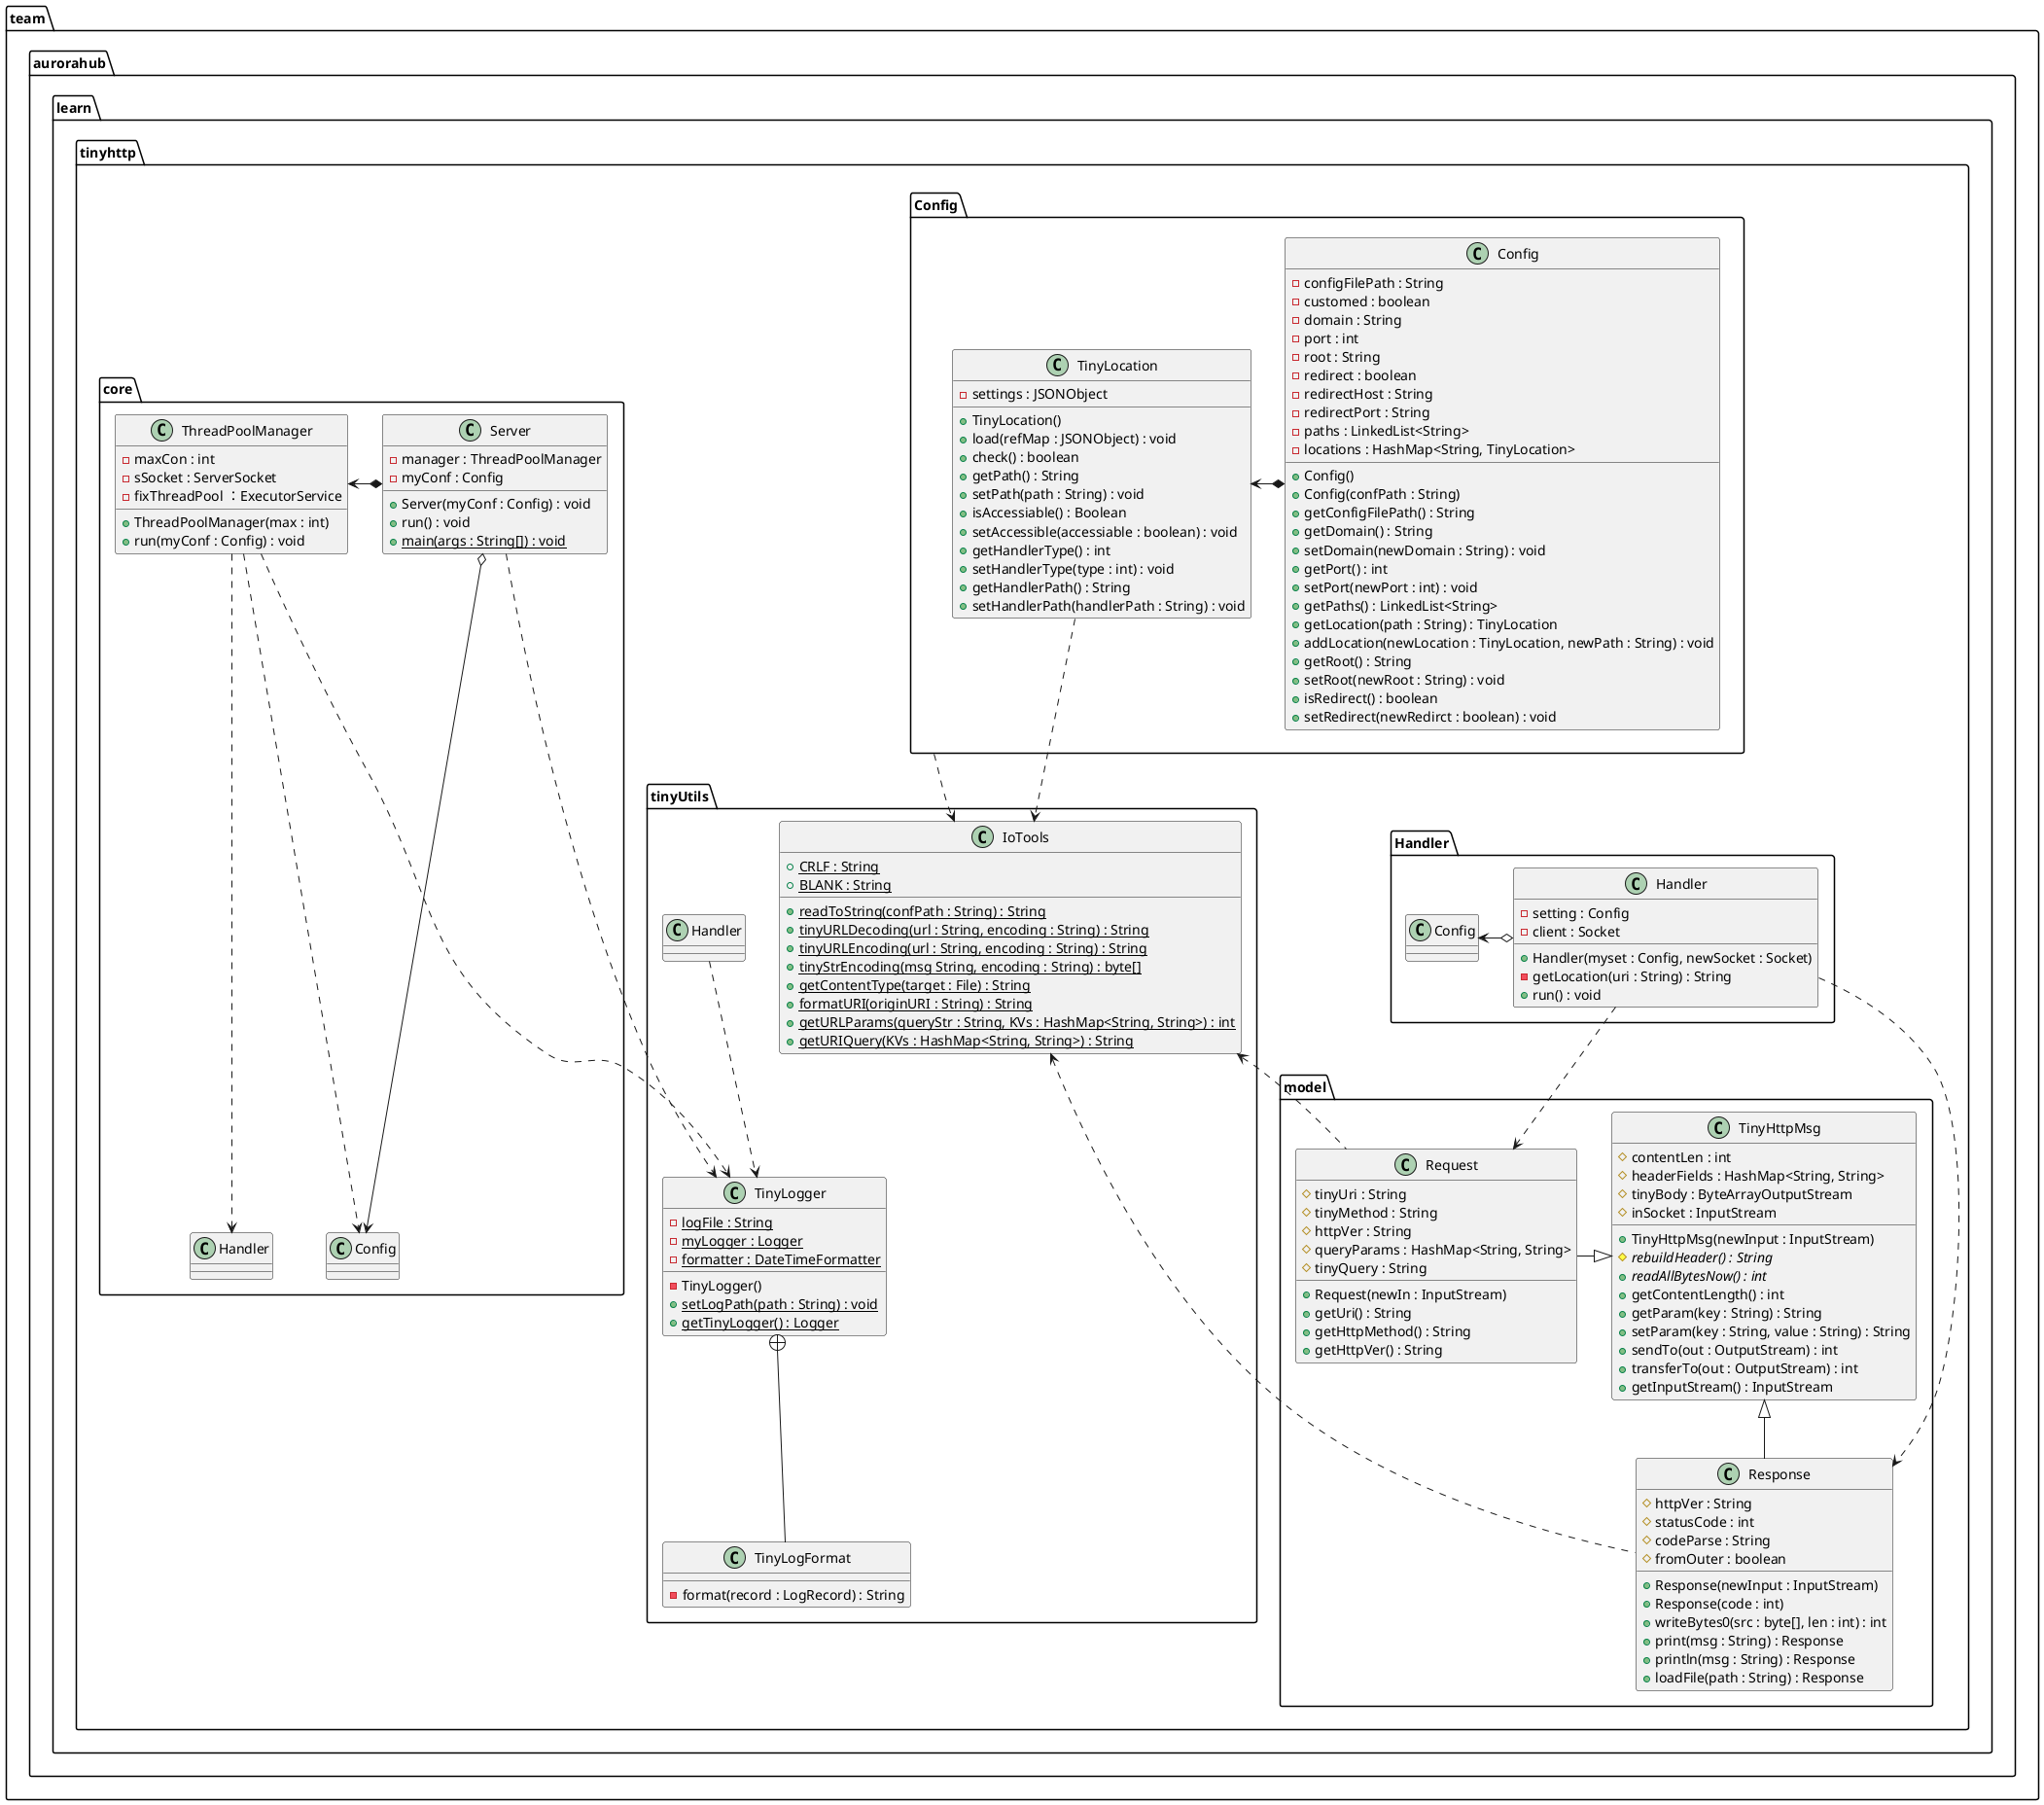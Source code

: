 @startuml tinyhttp
package team.aurorahub.learn.tinyhttp{

    package team.aurorahub.learn.tinyhttp.Config{
        class TinyLocation {
            -settings : JSONObject
            +TinyLocation()
            +load(refMap : JSONObject) : void
            +check() : boolean
            +getPath() : String
            +setPath(path : String) : void
            +isAccessiable() : Boolean
            +setAccessible(accessiable : boolean) : void
            +getHandlerType() : int
            +setHandlerType(type : int) : void
            +getHandlerPath() : String
            +setHandlerPath(handlerPath : String) : void
        }

        class Config{
            -configFilePath : String
            -customed : boolean
            -domain : String
            -port : int
            -root : String
            -redirect : boolean
            -redirectHost : String
            -redirectPort : String
            -paths : LinkedList<String>
            -locations : HashMap<String, TinyLocation>
            +Config()
            +Config(confPath : String)
            +getConfigFilePath() : String
            +getDomain() : String
            +setDomain(newDomain : String) : void
            +getPort() : int
            +setPort(newPort : int) : void
            +getPaths() : LinkedList<String>
            +getLocation(path : String) : TinyLocation
            +addLocation(newLocation : TinyLocation, newPath : String) : void
            +getRoot() : String
            +setRoot(newRoot : String) : void
            +isRedirect() : boolean
            +setRedirect(newRedirct : boolean) : void
        }

        Config *-left-> TinyLocation
    }

    package team.aurorahub.learn.tinyhttp.model{
        class TinyHttpMsg{
            #contentLen : int
            #headerFields : HashMap<String, String>
            #tinyBody : ByteArrayOutputStream
            #inSocket : InputStream
            +TinyHttpMsg(newInput : InputStream)
            #{abstract}rebuildHeader() : String
            +{abstract}readAllBytesNow() : int
            +getContentLength() : int
            +getParam(key : String) : String
            +setParam(key : String, value : String) : String
            +sendTo(out : OutputStream) : int
            +transferTo(out : OutputStream) : int
            +getInputStream() : InputStream
        }

        class Request{
            #tinyUri : String
            #tinyMethod : String
            #httpVer : String
            #queryParams : HashMap<String, String>
            #tinyQuery : String
            +Request(newIn : InputStream)
            +getUri() : String
            +getHttpMethod() : String
            +getHttpVer() : String
        }

        TinyHttpMsg <|-left- Request

        class Response{
            #httpVer : String
            #statusCode : int
            #codeParse : String
            #fromOuter : boolean
            +Response(newInput : InputStream)
            +Response(code : int)
            +writeBytes0(src : byte[], len : int) : int
            +print(msg : String) : Response
            +println(msg : String) : Response
            +loadFile(path : String) : Response
        }

        TinyHttpMsg <|-- Response
    }
    package team.aurorahub.learn.tinyhttp.Handler{

        class Handler{
            -setting : Config
            -client : Socket
            +Handler(myset : Config, newSocket : Socket)
            -getLocation(uri : String) : String
            +run() : void
        }

        Handler o-left-> Config
        Handler .right.> Request
        Handler ...> Response
    }

    package team.aurorahub.learn.tinyhttp.core{
        class ThreadPoolManager{
            -maxCon : int
            -sSocket : ServerSocket
            -fixThreadPool ：ExecutorService
            +ThreadPoolManager(max : int)
            +run(myConf : Config) : void
        }
        ThreadPoolManager ...> Config
        ThreadPoolManager ...> Handler

        class Server{
            -manager : ThreadPoolManager
            -myConf : Config
            +Server(myConf : Config) : void
            +run() : void
            +{static}main(args : String[]) : void
        }
        Server *-right-> ThreadPoolManager
        Server o--> Config
    }

    package team.aurorahub.learn.tinyhttp.tinyUtils{
        class IoTools{
            +{static}CRLF : String
            +{static}BLANK : String
            +{static}readToString(confPath : String) : String
            +{static}tinyURLDecoding(url : String, encoding : String) : String
            +{static}tinyURLEncoding(url : String, encoding : String) : String
            +{static}tinyStrEncoding(msg String, encoding : String) : byte[]
            +{static}getContentType(target : File) : String
            +{static}formatURI(originURI : String) : String
            +{static}getURLParams(queryStr : String, KVs : HashMap<String, String>) : int
            +{static}getURIQuery(KVs : HashMap<String, String>) : String
        }

        class TinyLogger{
            -{static}logFile : String
            -{static}myLogger : Logger
            -{static}formatter : DateTimeFormatter
            -TinyLogger()
            +{static}setLogPath(path : String) : void
            +{static}getTinyLogger() : Logger
        }

        Handler .down.> TinyLogger
        Server .down.> TinyLogger
        ThreadPoolManager ...>TinyLogger

        class TinyLogFormat{
            -format(record : LogRecord) : String
        }

        TinyLogger+--TinyLogFormat
    }
    TinyLocation .down.> IoTools
    Config .down.> IoTools
    Response .up.> IoTools
    Request .up.> IoTools
}
@enduml